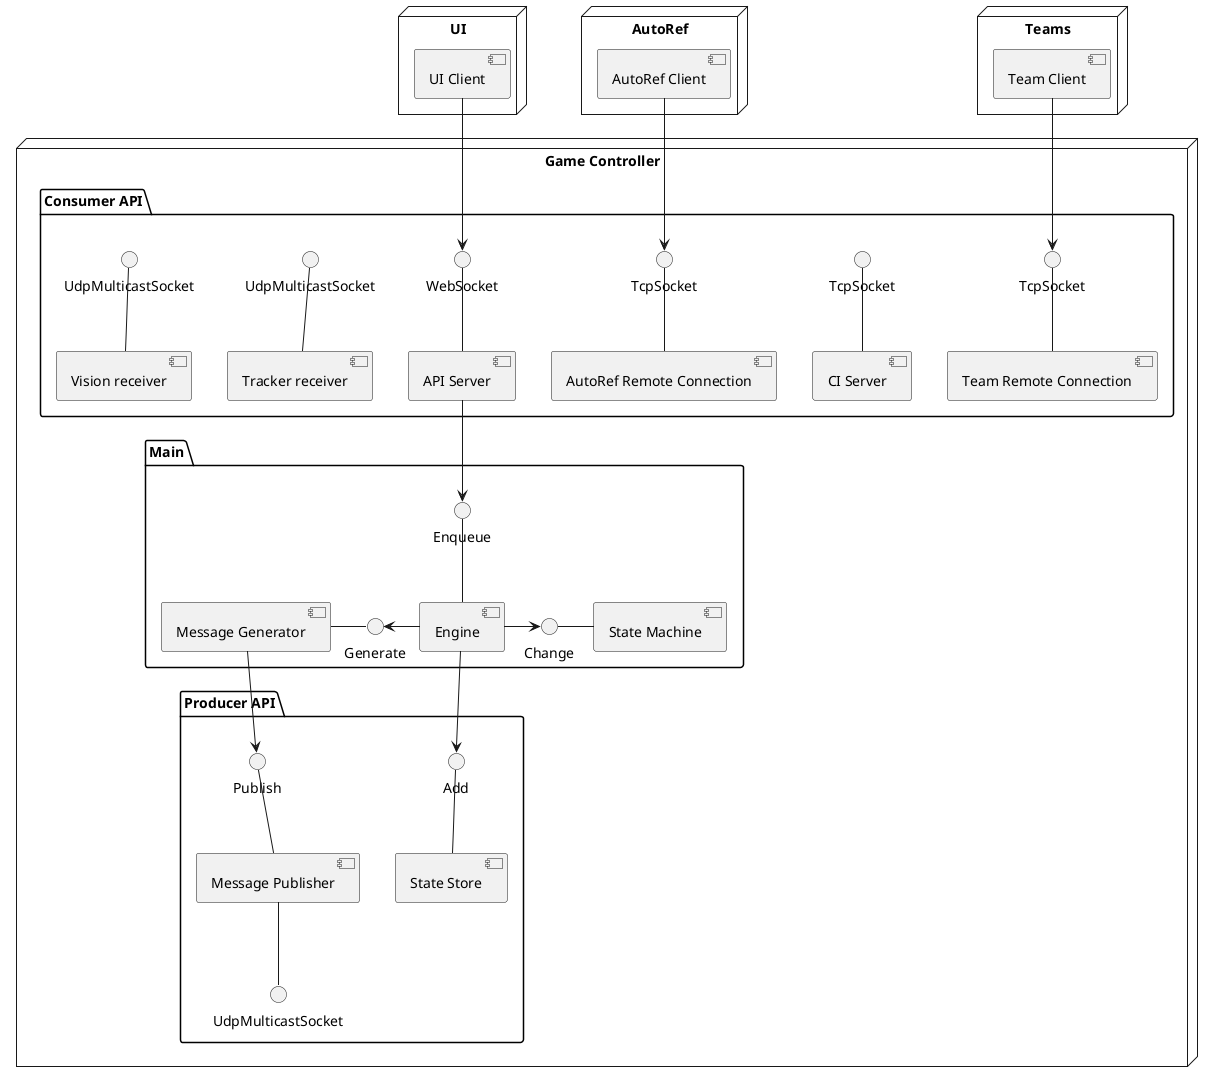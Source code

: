 @startuml
skinparam componentStyle uml2

node "UI" {
[UI Client] as UiClient
}

node "AutoRef" {
[AutoRef Client] as AutoRefClient
}

node "Teams" {
[Team Client] as TeamClient
}

node "Game Controller" {

    package "Producer API" {
        [Message Publisher] as MessagePub
        interface "Publish" as PublishMessage
        PublishMessage -- MessagePub
        interface "UdpMulticastSocket" as PublishSocket
        MessagePub -- PublishSocket

        [State Store] as StateStore
        interface "Add" as AddToStateStore
        AddToStateStore -- StateStore

    }

    package "Main" {
        [State Machine] as StateMachine
        interface "Change"
        Change - StateMachine

        [Message Generator] as MessageGen
        interface "Generate" as GenerateMessage
        MessageGen - GenerateMessage
        MessageGen --> PublishMessage

        [Engine] as Engine
        interface "Enqueue"
        Enqueue -- Engine
        Engine -> Change
        Engine --> AddToStateStore
        GenerateMessage <- Engine
    }

    package "Consumer API" {
        [API Server] as ApiServer
        interface "WebSocket" as ApiSocket
        ApiSocket -- ApiServer
        ApiServer --> Enqueue

        [CI Server] as CiServer
        interface "TcpSocket" as CiSocket
        CiSocket -- CiServer

        [AutoRef Remote Connection] as AutoRefRConn
        interface "TcpSocket" as AutoRefSocket
        AutoRefSocket -- AutoRefRConn

        [Team Remote Connection] as TeamRConn
        interface "TcpSocket" as TeamSocket
        TeamSocket -- TeamRConn

        [Tracker receiver] as TrackerReceiver
        interface "UdpMulticastSocket" as TrackerSocket
        TrackerSocket -- TrackerReceiver

        [Vision receiver] as VisionReceiver
        interface "UdpMulticastSocket" as VisionSocket
        VisionSocket -- VisionReceiver
    }
}

UiClient --> ApiSocket
AutoRefClient --> AutoRefSocket
TeamClient --> TeamSocket

@enduml